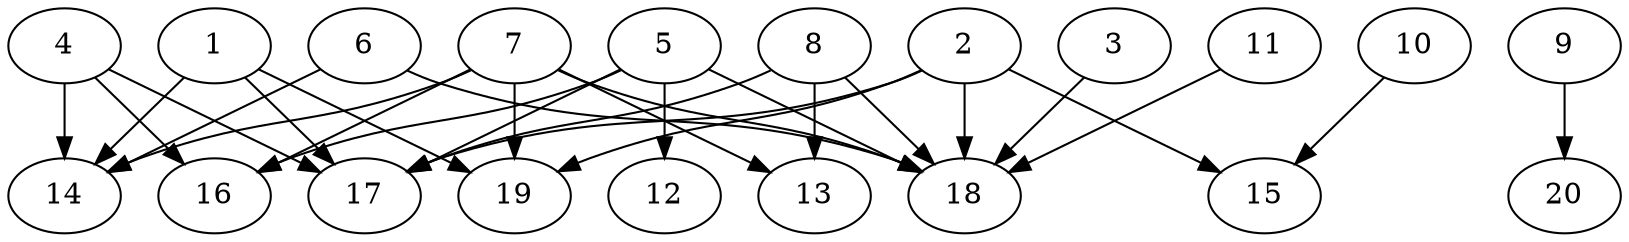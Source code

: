 // DAG automatically generated by daggen at Tue Jul 23 14:29:40 2019
// ./daggen --dot -n 20 --ccr 0.4 --fat 0.7 --regular 0.5 --density 0.7 --mindata 5242880 --maxdata 52428800 
digraph G {
  1 [size="111503360", alpha="0.20", expect_size="44601344"] 
  1 -> 14 [size ="44601344"]
  1 -> 17 [size ="44601344"]
  1 -> 19 [size ="44601344"]
  2 [size="111429120", alpha="0.04", expect_size="44571648"] 
  2 -> 15 [size ="44571648"]
  2 -> 17 [size ="44571648"]
  2 -> 18 [size ="44571648"]
  2 -> 19 [size ="44571648"]
  3 [size="65512960", alpha="0.19", expect_size="26205184"] 
  3 -> 18 [size ="26205184"]
  4 [size="21442560", alpha="0.01", expect_size="8577024"] 
  4 -> 14 [size ="8577024"]
  4 -> 16 [size ="8577024"]
  4 -> 17 [size ="8577024"]
  5 [size="44390400", alpha="0.15", expect_size="17756160"] 
  5 -> 12 [size ="17756160"]
  5 -> 16 [size ="17756160"]
  5 -> 17 [size ="17756160"]
  5 -> 18 [size ="17756160"]
  6 [size="59238400", alpha="0.09", expect_size="23695360"] 
  6 -> 14 [size ="23695360"]
  6 -> 18 [size ="23695360"]
  7 [size="78469120", alpha="0.00", expect_size="31387648"] 
  7 -> 13 [size ="31387648"]
  7 -> 14 [size ="31387648"]
  7 -> 16 [size ="31387648"]
  7 -> 18 [size ="31387648"]
  7 -> 19 [size ="31387648"]
  8 [size="128355840", alpha="0.12", expect_size="51342336"] 
  8 -> 13 [size ="51342336"]
  8 -> 17 [size ="51342336"]
  8 -> 18 [size ="51342336"]
  9 [size="80360960", alpha="0.03", expect_size="32144384"] 
  9 -> 20 [size ="32144384"]
  10 [size="70208000", alpha="0.01", expect_size="28083200"] 
  10 -> 15 [size ="28083200"]
  11 [size="34744320", alpha="0.00", expect_size="13897728"] 
  11 -> 18 [size ="13897728"]
  12 [size="34716160", alpha="0.05", expect_size="13886464"] 
  13 [size="56540160", alpha="0.20", expect_size="22616064"] 
  14 [size="50874880", alpha="0.05", expect_size="20349952"] 
  15 [size="59013120", alpha="0.13", expect_size="23605248"] 
  16 [size="27555840", alpha="0.12", expect_size="11022336"] 
  17 [size="83251200", alpha="0.20", expect_size="33300480"] 
  18 [size="83543040", alpha="0.12", expect_size="33417216"] 
  19 [size="39001600", alpha="0.10", expect_size="15600640"] 
  20 [size="54648320", alpha="0.18", expect_size="21859328"] 
}

